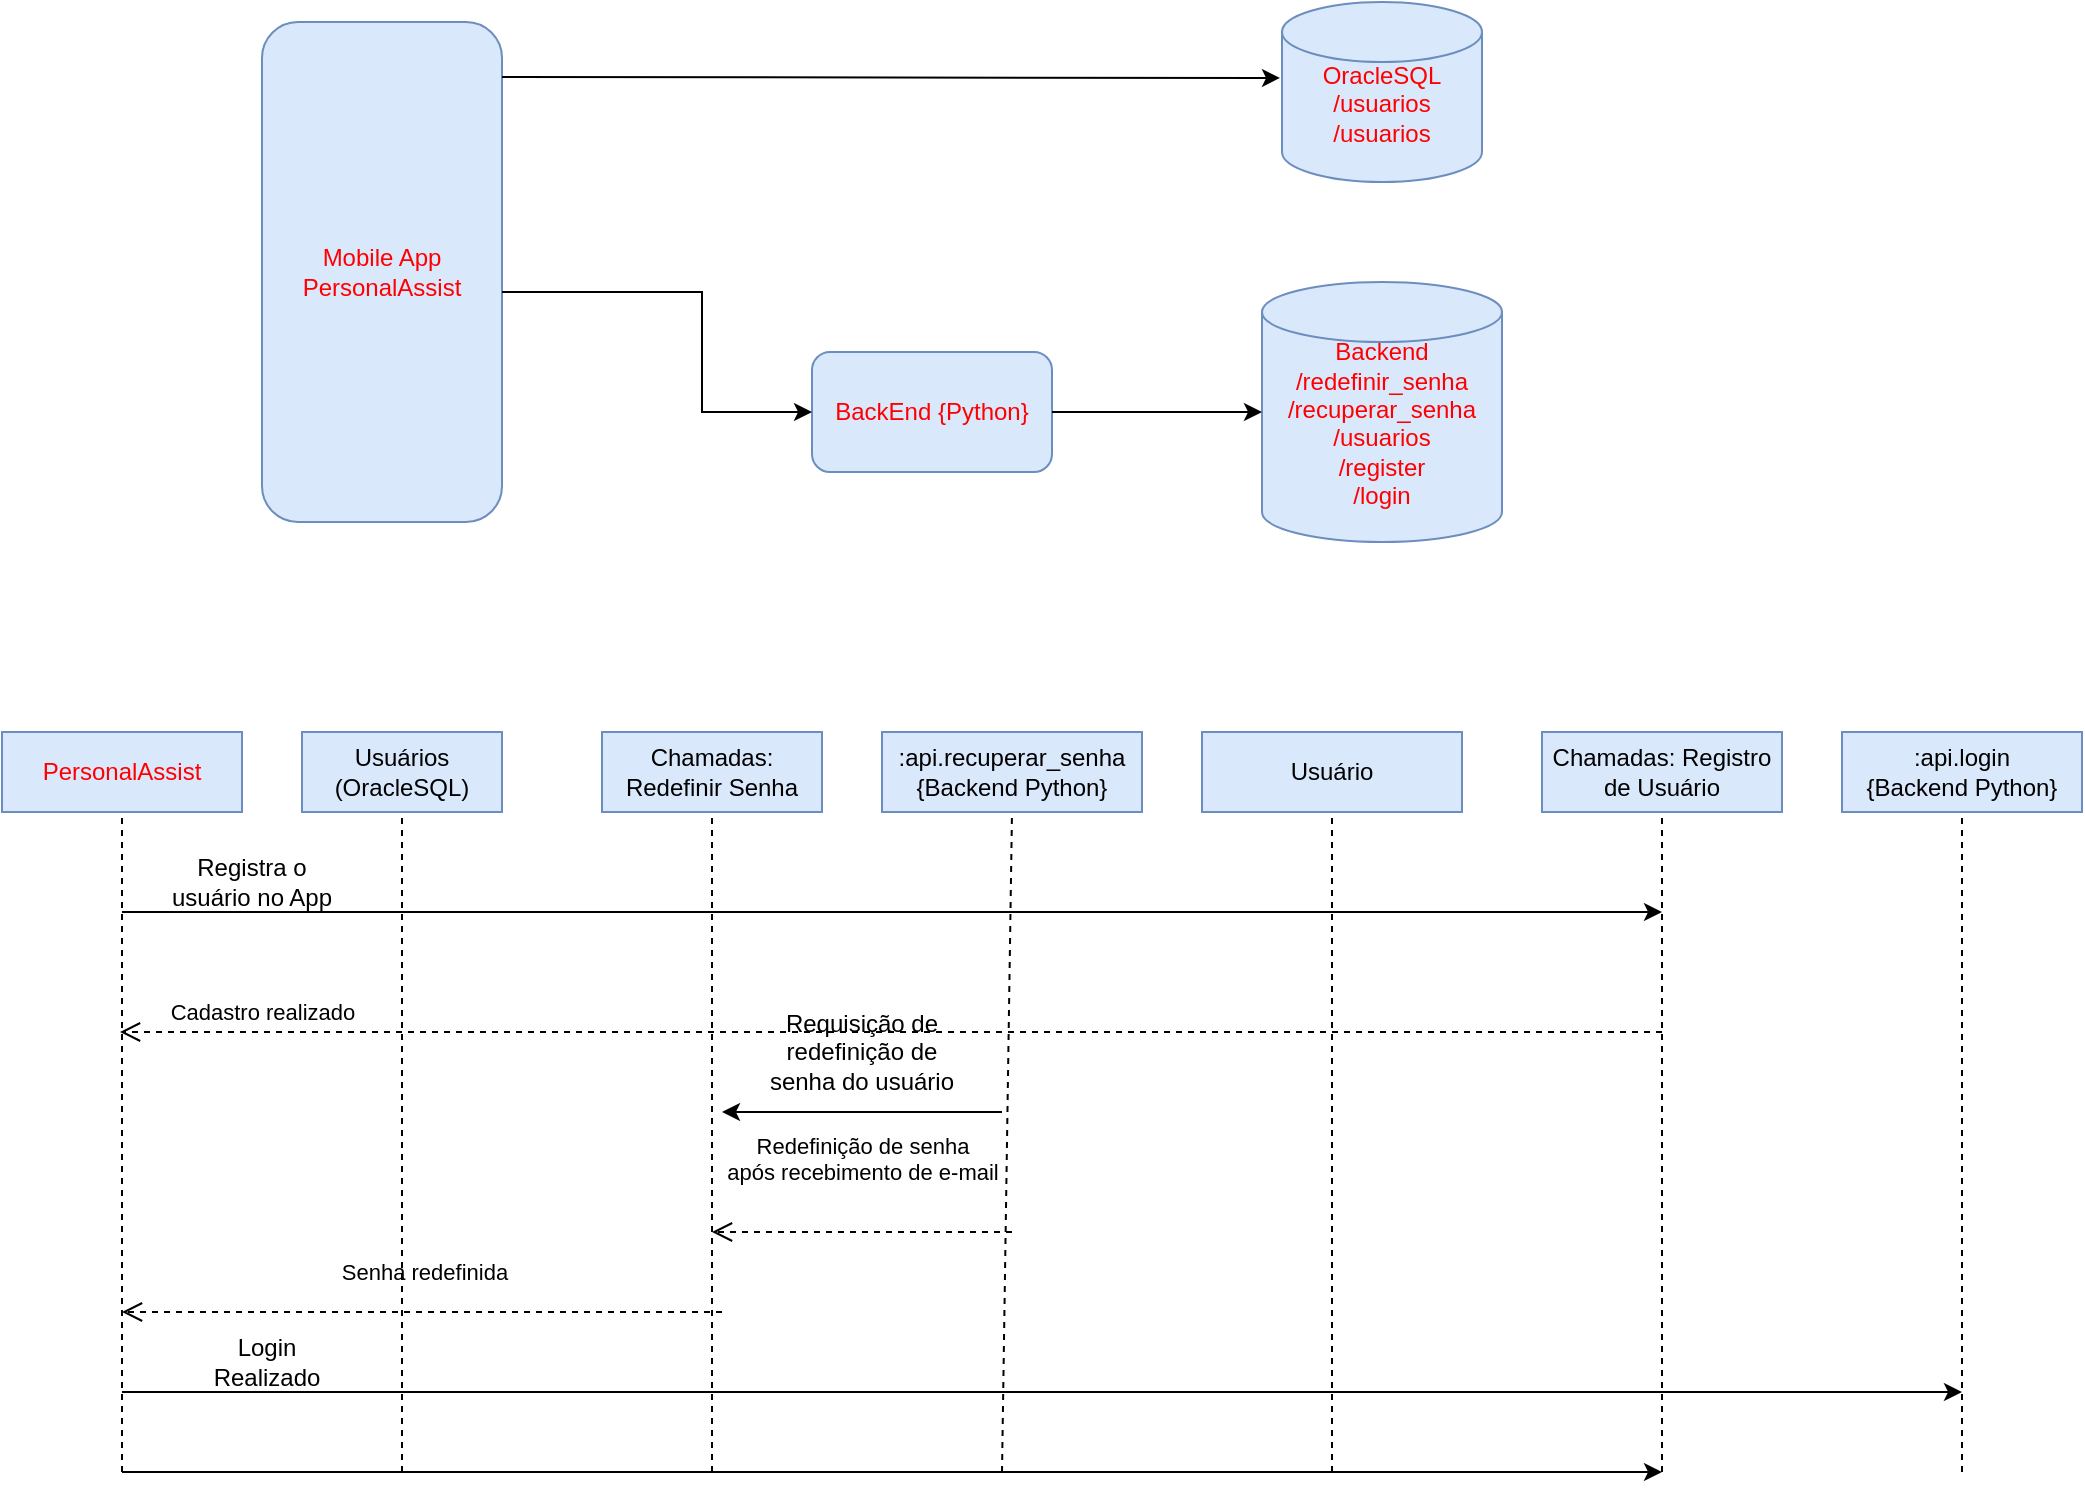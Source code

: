 <mxfile version="24.4.4" type="device">
  <diagram name="Página-1" id="P5CVYJI0xrZxxHA3R24b">
    <mxGraphModel dx="880" dy="396" grid="1" gridSize="10" guides="1" tooltips="1" connect="1" arrows="1" fold="1" page="1" pageScale="1" pageWidth="827" pageHeight="1169" math="0" shadow="0">
      <root>
        <mxCell id="0" />
        <mxCell id="1" parent="0" />
        <mxCell id="sAw0vk0DKC4kc4wDuIq9-1" value="&lt;font color=&quot;#ff0000&quot;&gt;Mobile App PersonalAssist&lt;/font&gt;" style="rounded=1;whiteSpace=wrap;html=1;fillColor=#dae8fc;strokeColor=#6c8ebf;" parent="1" vertex="1">
          <mxGeometry x="500" y="230" width="120" height="250" as="geometry" />
        </mxCell>
        <mxCell id="sAw0vk0DKC4kc4wDuIq9-2" value="&lt;font color=&quot;#ff0000&quot;&gt;BackEnd {Python}&lt;/font&gt;" style="rounded=1;whiteSpace=wrap;html=1;fillColor=#dae8fc;strokeColor=#6c8ebf;" parent="1" vertex="1">
          <mxGeometry x="775" y="395" width="120" height="60" as="geometry" />
        </mxCell>
        <mxCell id="sAw0vk0DKC4kc4wDuIq9-3" value="&lt;font color=&quot;#ff0000&quot;&gt;OracleSQL&lt;/font&gt;&lt;div&gt;&lt;font color=&quot;#ff0000&quot;&gt;/usuarios&lt;/font&gt;&lt;/div&gt;&lt;div&gt;&lt;font color=&quot;#ff0000&quot;&gt;/usuarios&lt;/font&gt;&lt;/div&gt;&lt;div&gt;&lt;br&gt;&lt;/div&gt;" style="shape=cylinder3;whiteSpace=wrap;html=1;boundedLbl=1;backgroundOutline=1;size=15;fillColor=#dae8fc;strokeColor=#6c8ebf;" parent="1" vertex="1">
          <mxGeometry x="1010" y="220" width="100" height="90" as="geometry" />
        </mxCell>
        <mxCell id="sAw0vk0DKC4kc4wDuIq9-4" value="&lt;div&gt;&lt;font color=&quot;#ff0000&quot;&gt;Backend&lt;/font&gt;&lt;/div&gt;&lt;div&gt;&lt;font color=&quot;#ff0000&quot;&gt;/redefinir_senha&lt;/font&gt;&lt;/div&gt;&lt;div&gt;&lt;font color=&quot;#ff0000&quot;&gt;/recuperar_senha&lt;/font&gt;&lt;/div&gt;&lt;div&gt;&lt;font color=&quot;#ff0000&quot;&gt;/usuarios&lt;/font&gt;&lt;/div&gt;&lt;div&gt;&lt;font color=&quot;#ff0000&quot;&gt;/register&lt;/font&gt;&lt;/div&gt;&lt;div&gt;&lt;font color=&quot;#ff0000&quot;&gt;/login&lt;/font&gt;&lt;/div&gt;&lt;div&gt;&lt;br&gt;&lt;/div&gt;" style="shape=cylinder3;whiteSpace=wrap;html=1;boundedLbl=1;backgroundOutline=1;size=15;fillColor=#dae8fc;strokeColor=#6c8ebf;" parent="1" vertex="1">
          <mxGeometry x="1000" y="360" width="120" height="130" as="geometry" />
        </mxCell>
        <mxCell id="sAw0vk0DKC4kc4wDuIq9-7" value="" style="endArrow=classic;html=1;rounded=0;entryX=0;entryY=0.5;entryDx=0;entryDy=0;" parent="1" edge="1" target="sAw0vk0DKC4kc4wDuIq9-2">
          <mxGeometry width="50" height="50" relative="1" as="geometry">
            <mxPoint x="620" y="365" as="sourcePoint" />
            <mxPoint x="800" y="425" as="targetPoint" />
            <Array as="points">
              <mxPoint x="720" y="365" />
              <mxPoint x="720" y="425" />
            </Array>
          </mxGeometry>
        </mxCell>
        <mxCell id="sAw0vk0DKC4kc4wDuIq9-8" value="" style="endArrow=classic;html=1;rounded=0;exitX=1;exitY=0.5;exitDx=0;exitDy=0;" parent="1" source="sAw0vk0DKC4kc4wDuIq9-2" target="sAw0vk0DKC4kc4wDuIq9-4" edge="1">
          <mxGeometry width="50" height="50" relative="1" as="geometry">
            <mxPoint x="870" y="520" as="sourcePoint" />
            <mxPoint x="920" y="470" as="targetPoint" />
          </mxGeometry>
        </mxCell>
        <mxCell id="sAw0vk0DKC4kc4wDuIq9-9" value="" style="endArrow=classic;html=1;rounded=0;exitX=1;exitY=0.25;exitDx=0;exitDy=0;entryX=-0.01;entryY=0.422;entryDx=0;entryDy=0;entryPerimeter=0;" parent="1" target="sAw0vk0DKC4kc4wDuIq9-3" edge="1">
          <mxGeometry width="50" height="50" relative="1" as="geometry">
            <mxPoint x="620" y="257.5" as="sourcePoint" />
            <mxPoint x="1010" y="230" as="targetPoint" />
          </mxGeometry>
        </mxCell>
        <mxCell id="sAw0vk0DKC4kc4wDuIq9-10" value="&lt;div&gt;&lt;font color=&quot;#ff0000&quot;&gt;PersonalAssist&lt;/font&gt;&lt;/div&gt;" style="rounded=0;whiteSpace=wrap;html=1;labelBackgroundColor=none;labelBorderColor=none;fillColor=#dae8fc;strokeColor=#6c8ebf;" parent="1" vertex="1">
          <mxGeometry x="370" y="585" width="120" height="40" as="geometry" />
        </mxCell>
        <mxCell id="sAw0vk0DKC4kc4wDuIq9-12" value="" style="endArrow=none;dashed=1;html=1;rounded=0;entryX=0.5;entryY=1;entryDx=0;entryDy=0;fontColor=default;labelBackgroundColor=none;labelBorderColor=none;" parent="1" target="sAw0vk0DKC4kc4wDuIq9-10" edge="1">
          <mxGeometry width="50" height="50" relative="1" as="geometry">
            <mxPoint x="430" y="955" as="sourcePoint" />
            <mxPoint x="570" y="825" as="targetPoint" />
          </mxGeometry>
        </mxCell>
        <mxCell id="sAw0vk0DKC4kc4wDuIq9-13" value="" style="endArrow=classic;html=1;rounded=0;fontColor=default;labelBackgroundColor=none;labelBorderColor=none;" parent="1" edge="1">
          <mxGeometry width="50" height="50" relative="1" as="geometry">
            <mxPoint x="430" y="675" as="sourcePoint" />
            <mxPoint x="1200" y="675" as="targetPoint" />
          </mxGeometry>
        </mxCell>
        <mxCell id="sAw0vk0DKC4kc4wDuIq9-14" value="" style="endArrow=none;dashed=1;html=1;rounded=0;fontColor=default;labelBackgroundColor=none;labelBorderColor=none;" parent="1" target="sAw0vk0DKC4kc4wDuIq9-15" edge="1">
          <mxGeometry width="50" height="50" relative="1" as="geometry">
            <mxPoint x="570" y="955" as="sourcePoint" />
            <mxPoint x="570" y="625" as="targetPoint" />
          </mxGeometry>
        </mxCell>
        <mxCell id="sAw0vk0DKC4kc4wDuIq9-15" value="Usuários (OracleSQL)" style="rounded=0;whiteSpace=wrap;html=1;labelBackgroundColor=none;labelBorderColor=none;fillColor=#dae8fc;strokeColor=#6c8ebf;" parent="1" vertex="1">
          <mxGeometry x="520" y="585" width="100" height="40" as="geometry" />
        </mxCell>
        <mxCell id="sAw0vk0DKC4kc4wDuIq9-16" value="&lt;div&gt;Registra o usuário no App&lt;/div&gt;" style="text;html=1;align=center;verticalAlign=middle;whiteSpace=wrap;rounded=0;fontColor=default;labelBackgroundColor=none;labelBorderColor=none;" parent="1" vertex="1">
          <mxGeometry x="450" y="645" width="90" height="30" as="geometry" />
        </mxCell>
        <mxCell id="sAw0vk0DKC4kc4wDuIq9-18" value="" style="html=1;verticalAlign=bottom;endArrow=open;dashed=1;endSize=8;curved=0;rounded=0;fontColor=default;labelBackgroundColor=none;labelBorderColor=none;" parent="1" edge="1">
          <mxGeometry relative="1" as="geometry">
            <mxPoint x="1200" y="735" as="sourcePoint" />
            <mxPoint x="429" y="735" as="targetPoint" />
          </mxGeometry>
        </mxCell>
        <mxCell id="sAw0vk0DKC4kc4wDuIq9-19" value="Cadastro realizado" style="edgeLabel;html=1;align=center;verticalAlign=middle;resizable=0;points=[];fontColor=default;labelBackgroundColor=none;labelBorderColor=none;" parent="sAw0vk0DKC4kc4wDuIq9-18" vertex="1" connectable="0">
          <mxGeometry x="0.002" y="-7" relative="1" as="geometry">
            <mxPoint x="-314" y="-3" as="offset" />
          </mxGeometry>
        </mxCell>
        <mxCell id="sAw0vk0DKC4kc4wDuIq9-20" value="Chamadas: Redefinir Senha" style="rounded=0;whiteSpace=wrap;html=1;labelBackgroundColor=none;labelBorderColor=none;fillColor=#dae8fc;strokeColor=#6c8ebf;" parent="1" vertex="1">
          <mxGeometry x="670" y="585" width="110" height="40" as="geometry" />
        </mxCell>
        <mxCell id="sAw0vk0DKC4kc4wDuIq9-21" value=":api.recuperar_senha&lt;div&gt;{Backend Python}&lt;/div&gt;" style="rounded=0;whiteSpace=wrap;html=1;labelBackgroundColor=none;labelBorderColor=none;fillColor=#dae8fc;strokeColor=#6c8ebf;" parent="1" vertex="1">
          <mxGeometry x="810" y="585" width="130" height="40" as="geometry" />
        </mxCell>
        <mxCell id="sAw0vk0DKC4kc4wDuIq9-22" value="&lt;div&gt;Usuário&lt;/div&gt;" style="rounded=0;whiteSpace=wrap;html=1;labelBackgroundColor=none;labelBorderColor=none;fillColor=#dae8fc;strokeColor=#6c8ebf;" parent="1" vertex="1">
          <mxGeometry x="970" y="585" width="130" height="40" as="geometry" />
        </mxCell>
        <mxCell id="sAw0vk0DKC4kc4wDuIq9-23" value="" style="endArrow=none;dashed=1;html=1;rounded=0;entryX=0.5;entryY=1;entryDx=0;entryDy=0;fontColor=default;labelBackgroundColor=none;labelBorderColor=none;" parent="1" target="sAw0vk0DKC4kc4wDuIq9-20" edge="1">
          <mxGeometry width="50" height="50" relative="1" as="geometry">
            <mxPoint x="725" y="955" as="sourcePoint" />
            <mxPoint x="640" y="615" as="targetPoint" />
          </mxGeometry>
        </mxCell>
        <mxCell id="sAw0vk0DKC4kc4wDuIq9-24" value="" style="endArrow=none;dashed=1;html=1;rounded=0;entryX=0.5;entryY=1;entryDx=0;entryDy=0;fontColor=default;labelBackgroundColor=none;labelBorderColor=none;" parent="1" target="sAw0vk0DKC4kc4wDuIq9-21" edge="1">
          <mxGeometry width="50" height="50" relative="1" as="geometry">
            <mxPoint x="870" y="955" as="sourcePoint" />
            <mxPoint x="640" y="615" as="targetPoint" />
            <Array as="points" />
          </mxGeometry>
        </mxCell>
        <mxCell id="sAw0vk0DKC4kc4wDuIq9-25" value="" style="endArrow=none;dashed=1;html=1;rounded=0;entryX=0.5;entryY=1;entryDx=0;entryDy=0;fontColor=default;labelBackgroundColor=none;labelBorderColor=none;" parent="1" target="sAw0vk0DKC4kc4wDuIq9-22" edge="1">
          <mxGeometry width="50" height="50" relative="1" as="geometry">
            <mxPoint x="1035" y="955" as="sourcePoint" />
            <mxPoint x="640" y="615" as="targetPoint" />
          </mxGeometry>
        </mxCell>
        <mxCell id="sAw0vk0DKC4kc4wDuIq9-26" value="Chamadas: Registro de Usuário" style="rounded=0;whiteSpace=wrap;html=1;labelBackgroundColor=none;labelBorderColor=none;fillColor=#dae8fc;strokeColor=#6c8ebf;" parent="1" vertex="1">
          <mxGeometry x="1140" y="585" width="120" height="40" as="geometry" />
        </mxCell>
        <mxCell id="sAw0vk0DKC4kc4wDuIq9-27" value="" style="endArrow=none;dashed=1;html=1;rounded=0;entryX=0.5;entryY=1;entryDx=0;entryDy=0;fontColor=default;labelBackgroundColor=none;labelBorderColor=none;" parent="1" target="sAw0vk0DKC4kc4wDuIq9-26" edge="1">
          <mxGeometry width="50" height="50" relative="1" as="geometry">
            <mxPoint x="1200" y="955" as="sourcePoint" />
            <mxPoint x="800" y="605" as="targetPoint" />
          </mxGeometry>
        </mxCell>
        <mxCell id="sAw0vk0DKC4kc4wDuIq9-29" value=":api.login&lt;div&gt;{Backend Python}&lt;/div&gt;" style="rounded=0;whiteSpace=wrap;html=1;labelBackgroundColor=none;labelBorderColor=none;fillColor=#dae8fc;strokeColor=#6c8ebf;" parent="1" vertex="1">
          <mxGeometry x="1290" y="585" width="120" height="40" as="geometry" />
        </mxCell>
        <mxCell id="sAw0vk0DKC4kc4wDuIq9-30" value="" style="endArrow=none;dashed=1;html=1;rounded=0;entryX=0.5;entryY=1;entryDx=0;entryDy=0;fontColor=default;labelBackgroundColor=none;labelBorderColor=none;" parent="1" target="sAw0vk0DKC4kc4wDuIq9-29" edge="1">
          <mxGeometry width="50" height="50" relative="1" as="geometry">
            <mxPoint x="1350" y="955" as="sourcePoint" />
            <mxPoint x="890" y="615" as="targetPoint" />
          </mxGeometry>
        </mxCell>
        <mxCell id="sAw0vk0DKC4kc4wDuIq9-32" value="Requisição de redefinição de senha do usuário" style="text;html=1;align=center;verticalAlign=middle;whiteSpace=wrap;rounded=0;fontColor=default;labelBackgroundColor=none;labelBorderColor=none;" parent="1" vertex="1">
          <mxGeometry x="750" y="730" width="100" height="30" as="geometry" />
        </mxCell>
        <mxCell id="sAw0vk0DKC4kc4wDuIq9-35" value="" style="endArrow=classic;html=1;rounded=0;fontColor=default;labelBackgroundColor=none;labelBorderColor=none;" parent="1" edge="1">
          <mxGeometry width="50" height="50" relative="1" as="geometry">
            <mxPoint x="870" y="775" as="sourcePoint" />
            <mxPoint x="730" y="775" as="targetPoint" />
          </mxGeometry>
        </mxCell>
        <mxCell id="sAw0vk0DKC4kc4wDuIq9-36" value="" style="html=1;verticalAlign=bottom;endArrow=open;dashed=1;endSize=8;curved=0;rounded=0;fontColor=default;labelBackgroundColor=none;labelBorderColor=none;" parent="1" edge="1">
          <mxGeometry relative="1" as="geometry">
            <mxPoint x="875" y="835" as="sourcePoint" />
            <mxPoint x="725" y="835" as="targetPoint" />
          </mxGeometry>
        </mxCell>
        <mxCell id="sAw0vk0DKC4kc4wDuIq9-37" value="Redefinição de senha&lt;div&gt;após recebimento de e-mail&lt;/div&gt;&lt;div&gt;&lt;br&gt;&lt;/div&gt;" style="edgeLabel;html=1;align=center;verticalAlign=middle;resizable=0;points=[];fontColor=default;labelBackgroundColor=none;labelBorderColor=none;" parent="sAw0vk0DKC4kc4wDuIq9-36" vertex="1" connectable="0">
          <mxGeometry x="0.002" y="-7" relative="1" as="geometry">
            <mxPoint y="-23" as="offset" />
          </mxGeometry>
        </mxCell>
        <mxCell id="sAw0vk0DKC4kc4wDuIq9-38" value="" style="html=1;verticalAlign=bottom;endArrow=open;dashed=1;endSize=8;curved=0;rounded=0;fontColor=default;labelBackgroundColor=none;labelBorderColor=none;" parent="1" edge="1">
          <mxGeometry relative="1" as="geometry">
            <mxPoint x="730" y="875" as="sourcePoint" />
            <mxPoint x="430" y="875" as="targetPoint" />
          </mxGeometry>
        </mxCell>
        <mxCell id="sAw0vk0DKC4kc4wDuIq9-39" value="Senha redefinida" style="edgeLabel;html=1;align=center;verticalAlign=middle;resizable=0;points=[];fontColor=default;labelBackgroundColor=none;labelBorderColor=none;" parent="sAw0vk0DKC4kc4wDuIq9-38" vertex="1" connectable="0">
          <mxGeometry x="0.002" y="-7" relative="1" as="geometry">
            <mxPoint x="1" y="-13" as="offset" />
          </mxGeometry>
        </mxCell>
        <mxCell id="sAw0vk0DKC4kc4wDuIq9-42" value="" style="endArrow=classic;html=1;rounded=0;fontColor=default;labelBackgroundColor=none;labelBorderColor=none;" parent="1" edge="1">
          <mxGeometry width="50" height="50" relative="1" as="geometry">
            <mxPoint x="430" y="955" as="sourcePoint" />
            <mxPoint x="1200" y="955" as="targetPoint" />
          </mxGeometry>
        </mxCell>
        <mxCell id="sAw0vk0DKC4kc4wDuIq9-47" value="" style="endArrow=classic;html=1;rounded=0;fontColor=default;labelBackgroundColor=none;labelBorderColor=none;" parent="1" edge="1">
          <mxGeometry width="50" height="50" relative="1" as="geometry">
            <mxPoint x="430" y="915" as="sourcePoint" />
            <mxPoint x="1350" y="915" as="targetPoint" />
          </mxGeometry>
        </mxCell>
        <mxCell id="sAw0vk0DKC4kc4wDuIq9-48" value="Login Realizado" style="text;html=1;align=center;verticalAlign=middle;whiteSpace=wrap;rounded=0;fontColor=default;labelBackgroundColor=none;labelBorderColor=none;" parent="1" vertex="1">
          <mxGeometry x="460" y="885" width="85" height="30" as="geometry" />
        </mxCell>
      </root>
    </mxGraphModel>
  </diagram>
</mxfile>
